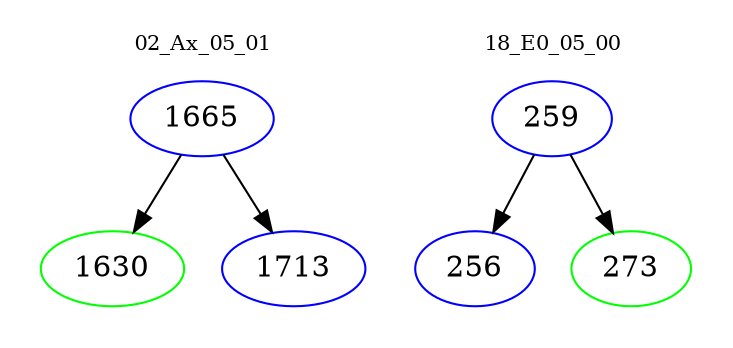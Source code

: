 digraph{
subgraph cluster_0 {
color = white
label = "02_Ax_05_01";
fontsize=10;
T0_1665 [label="1665", color="blue"]
T0_1665 -> T0_1630 [color="black"]
T0_1630 [label="1630", color="green"]
T0_1665 -> T0_1713 [color="black"]
T0_1713 [label="1713", color="blue"]
}
subgraph cluster_1 {
color = white
label = "18_E0_05_00";
fontsize=10;
T1_259 [label="259", color="blue"]
T1_259 -> T1_256 [color="black"]
T1_256 [label="256", color="blue"]
T1_259 -> T1_273 [color="black"]
T1_273 [label="273", color="green"]
}
}
